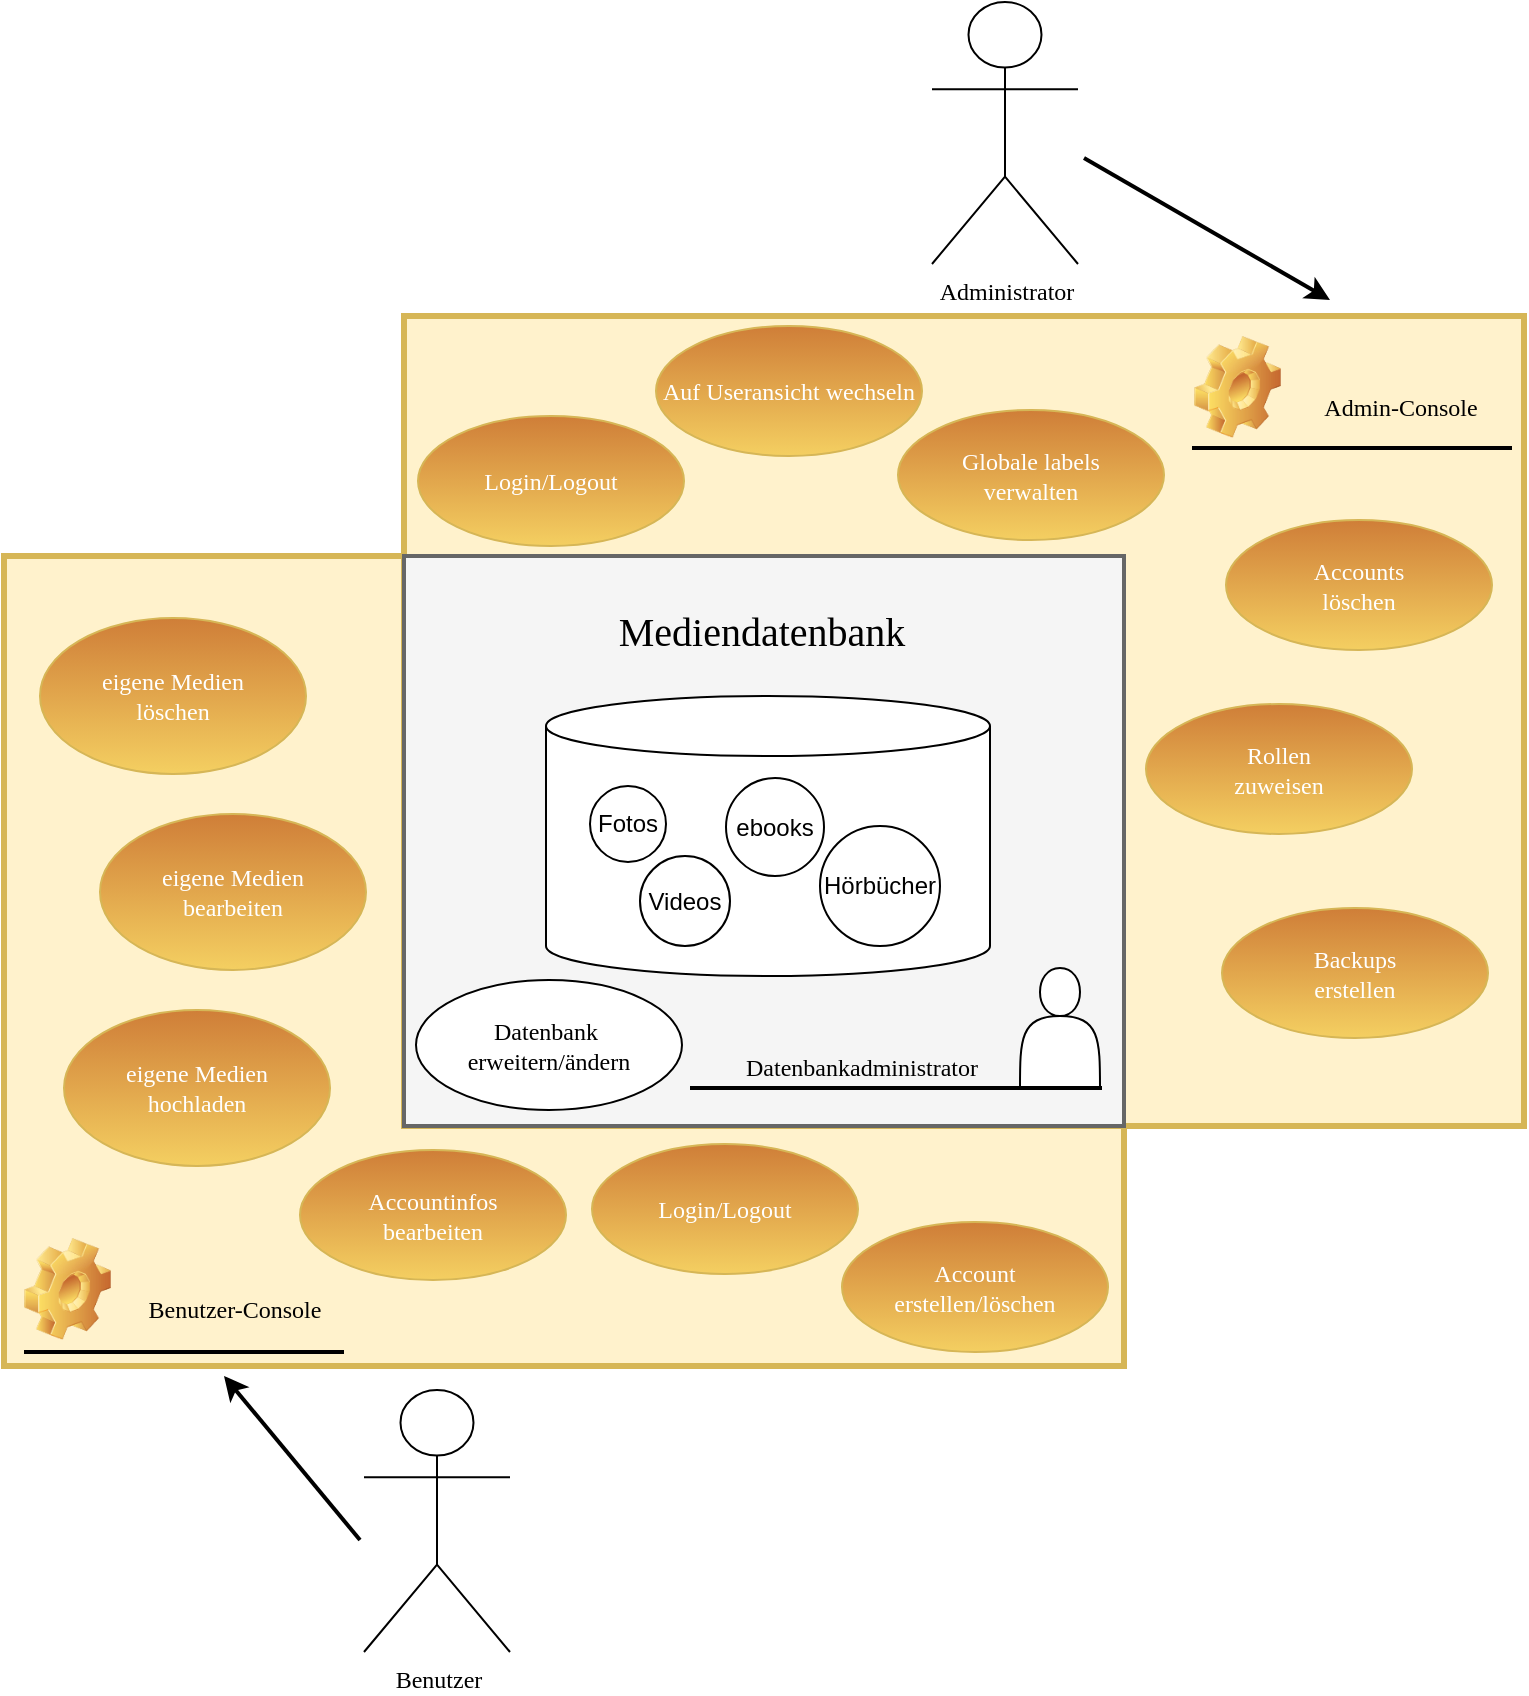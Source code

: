 <mxfile version="24.7.7">
  <diagram name="Seite-1" id="HQzO5pRULUTzb1tgtNNG">
    <mxGraphModel dx="983" dy="540" grid="1" gridSize="1" guides="1" tooltips="1" connect="1" arrows="1" fold="1" page="1" pageScale="1" pageWidth="827" pageHeight="1169" math="0" shadow="0">
      <root>
        <mxCell id="0" />
        <mxCell id="1" parent="0" />
        <mxCell id="Uc_VE7qQ3ab0Csla3HDv-3" value="" style="rounded=0;whiteSpace=wrap;html=1;fillColor=#fff2cc;strokeColor=#d6b656;strokeWidth=3;" vertex="1" parent="1">
          <mxGeometry x="40" y="360" width="560" height="405" as="geometry" />
        </mxCell>
        <mxCell id="Uc_VE7qQ3ab0Csla3HDv-4" value="" style="rounded=0;whiteSpace=wrap;html=1;fillColor=#fff2cc;strokeColor=#d6b656;strokeWidth=3;" vertex="1" parent="1">
          <mxGeometry x="240" y="240" width="560" height="405" as="geometry" />
        </mxCell>
        <mxCell id="Uc_VE7qQ3ab0Csla3HDv-6" value="" style="rounded=0;whiteSpace=wrap;html=1;fillColor=#f5f5f5;fontColor=#333333;strokeColor=#666666;strokeWidth=2;" vertex="1" parent="1">
          <mxGeometry x="240" y="360" width="360" height="285" as="geometry" />
        </mxCell>
        <mxCell id="Uc_VE7qQ3ab0Csla3HDv-11" value="" style="shape=image;html=1;verticalLabelPosition=bottom;verticalAlign=top;imageAspect=1;aspect=fixed;image=img/clipart/Gear_128x128.png" vertex="1" parent="1">
          <mxGeometry x="635" y="250" width="43.48" height="51" as="geometry" />
        </mxCell>
        <mxCell id="Uc_VE7qQ3ab0Csla3HDv-15" value="" style="line;strokeWidth=2;html=1;" vertex="1" parent="1">
          <mxGeometry x="50" y="753" width="160" height="10" as="geometry" />
        </mxCell>
        <mxCell id="Uc_VE7qQ3ab0Csla3HDv-16" value="" style="line;strokeWidth=2;html=1;" vertex="1" parent="1">
          <mxGeometry x="634" y="301" width="160" height="10" as="geometry" />
        </mxCell>
        <mxCell id="Uc_VE7qQ3ab0Csla3HDv-17" value="" style="shape=image;html=1;verticalLabelPosition=bottom;verticalAlign=top;imageAspect=1;aspect=fixed;image=img/clipart/Gear_128x128.png" vertex="1" parent="1">
          <mxGeometry x="50.0" y="701" width="43.48" height="51" as="geometry" />
        </mxCell>
        <mxCell id="Uc_VE7qQ3ab0Csla3HDv-18" value="&lt;font face=&quot;Verdana&quot;&gt;Administrator&lt;/font&gt;" style="shape=umlActor;verticalLabelPosition=bottom;verticalAlign=top;html=1;outlineConnect=0;" vertex="1" parent="1">
          <mxGeometry x="504" y="83" width="73" height="131" as="geometry" />
        </mxCell>
        <mxCell id="Uc_VE7qQ3ab0Csla3HDv-20" value="&lt;font face=&quot;Verdana&quot;&gt;Benutzer&lt;/font&gt;" style="shape=umlActor;verticalLabelPosition=bottom;verticalAlign=top;html=1;outlineConnect=0;" vertex="1" parent="1">
          <mxGeometry x="220" y="777" width="73" height="131" as="geometry" />
        </mxCell>
        <mxCell id="Uc_VE7qQ3ab0Csla3HDv-21" value="Benutzer-Console" style="text;html=1;align=center;verticalAlign=middle;whiteSpace=wrap;rounded=0;fontFamily=Verdana;" vertex="1" parent="1">
          <mxGeometry x="101" y="718" width="109" height="38" as="geometry" />
        </mxCell>
        <mxCell id="Uc_VE7qQ3ab0Csla3HDv-22" value="Admin-Console" style="text;html=1;align=center;verticalAlign=middle;whiteSpace=wrap;rounded=0;fontFamily=Verdana;" vertex="1" parent="1">
          <mxGeometry x="684" y="267" width="109" height="38" as="geometry" />
        </mxCell>
        <mxCell id="Uc_VE7qQ3ab0Csla3HDv-25" value="&lt;font style=&quot;font-size: 20px;&quot;&gt;Mediendatenbank&lt;/font&gt;" style="text;html=1;align=center;verticalAlign=middle;whiteSpace=wrap;rounded=0;fontSize=17;fontFamily=Verdana;" vertex="1" parent="1">
          <mxGeometry x="251" y="368" width="336" height="59" as="geometry" />
        </mxCell>
        <mxCell id="Uc_VE7qQ3ab0Csla3HDv-26" value="" style="shape=actor;whiteSpace=wrap;html=1;" vertex="1" parent="1">
          <mxGeometry x="548" y="566" width="40" height="60" as="geometry" />
        </mxCell>
        <mxCell id="Uc_VE7qQ3ab0Csla3HDv-27" value="Datenbankadministrator" style="text;html=1;align=center;verticalAlign=middle;whiteSpace=wrap;rounded=0;fontFamily=Verdana;" vertex="1" parent="1">
          <mxGeometry x="391" y="601" width="156" height="30" as="geometry" />
        </mxCell>
        <mxCell id="Uc_VE7qQ3ab0Csla3HDv-28" value="" style="line;strokeWidth=2;html=1;" vertex="1" parent="1">
          <mxGeometry x="383" y="621" width="206" height="10" as="geometry" />
        </mxCell>
        <mxCell id="Uc_VE7qQ3ab0Csla3HDv-32" value="" style="shape=cylinder3;whiteSpace=wrap;html=1;boundedLbl=1;backgroundOutline=1;size=15;" vertex="1" parent="1">
          <mxGeometry x="311" y="430" width="222" height="140" as="geometry" />
        </mxCell>
        <mxCell id="Uc_VE7qQ3ab0Csla3HDv-33" value="Fotos" style="ellipse;whiteSpace=wrap;html=1;aspect=fixed;" vertex="1" parent="1">
          <mxGeometry x="333" y="475" width="38" height="38" as="geometry" />
        </mxCell>
        <mxCell id="Uc_VE7qQ3ab0Csla3HDv-34" value="Videos" style="ellipse;whiteSpace=wrap;html=1;aspect=fixed;" vertex="1" parent="1">
          <mxGeometry x="358" y="510" width="45" height="45" as="geometry" />
        </mxCell>
        <mxCell id="Uc_VE7qQ3ab0Csla3HDv-35" value="ebooks" style="ellipse;whiteSpace=wrap;html=1;aspect=fixed;" vertex="1" parent="1">
          <mxGeometry x="401" y="471" width="49" height="49" as="geometry" />
        </mxCell>
        <mxCell id="Uc_VE7qQ3ab0Csla3HDv-36" value="Hörbücher" style="ellipse;whiteSpace=wrap;html=1;aspect=fixed;" vertex="1" parent="1">
          <mxGeometry x="448" y="495" width="60" height="60" as="geometry" />
        </mxCell>
        <mxCell id="Uc_VE7qQ3ab0Csla3HDv-39" value="Account&lt;br style=&quot;font-size: 12px;&quot;&gt;erstellen/löschen" style="ellipse;whiteSpace=wrap;html=1;fillColor=#cf7e38;strokeColor=#d6b656;gradientColor=#f4cf61;fontColor=#FFFFFF;fontFamily=Verdana;fontSize=12;" vertex="1" parent="1">
          <mxGeometry x="459" y="693" width="133" height="65" as="geometry" />
        </mxCell>
        <mxCell id="Uc_VE7qQ3ab0Csla3HDv-42" value="Login/Logout" style="ellipse;whiteSpace=wrap;html=1;fillColor=#cf7e38;strokeColor=#d6b656;gradientColor=#f4cf61;fontColor=#FFFFFF;fontFamily=Verdana;fontSize=12;" vertex="1" parent="1">
          <mxGeometry x="334" y="654" width="133" height="65" as="geometry" />
        </mxCell>
        <mxCell id="Uc_VE7qQ3ab0Csla3HDv-43" value="Accountinfos&lt;br&gt;bearbeiten" style="ellipse;whiteSpace=wrap;html=1;fillColor=#cf7e38;strokeColor=#d6b656;gradientColor=#f4cf61;fontColor=#FFFFFF;fontFamily=Verdana;fontSize=12;" vertex="1" parent="1">
          <mxGeometry x="188" y="657" width="133" height="65" as="geometry" />
        </mxCell>
        <mxCell id="Uc_VE7qQ3ab0Csla3HDv-44" value="eigene Medien&lt;br&gt;hochladen" style="ellipse;whiteSpace=wrap;html=1;fillColor=#cf7e38;strokeColor=#d6b656;gradientColor=#f4cf61;fontColor=#FFFFFF;fontFamily=Verdana;fontSize=12;" vertex="1" parent="1">
          <mxGeometry x="70" y="587" width="133" height="78" as="geometry" />
        </mxCell>
        <mxCell id="Uc_VE7qQ3ab0Csla3HDv-46" value="eigene Medien&lt;br&gt;bearbeiten" style="ellipse;whiteSpace=wrap;html=1;fillColor=#cf7e38;strokeColor=#d6b656;gradientColor=#f4cf61;fontColor=#FFFFFF;fontFamily=Verdana;fontSize=12;" vertex="1" parent="1">
          <mxGeometry x="88" y="489" width="133" height="78" as="geometry" />
        </mxCell>
        <mxCell id="Uc_VE7qQ3ab0Csla3HDv-47" value="eigene Medien&lt;br&gt;löschen" style="ellipse;whiteSpace=wrap;html=1;fillColor=#cf7e38;strokeColor=#d6b656;gradientColor=#f4cf61;fontColor=#FFFFFF;fontFamily=Verdana;fontSize=12;" vertex="1" parent="1">
          <mxGeometry x="58" y="391" width="133" height="78" as="geometry" />
        </mxCell>
        <mxCell id="Uc_VE7qQ3ab0Csla3HDv-49" value="Accounts&lt;br style=&quot;font-size: 12px;&quot;&gt;löschen" style="ellipse;whiteSpace=wrap;html=1;fillColor=#cf7e38;strokeColor=#d6b656;gradientColor=#f4cf61;fontColor=#FFFFFF;fontFamily=Verdana;fontSize=12;" vertex="1" parent="1">
          <mxGeometry x="651" y="342" width="133" height="65" as="geometry" />
        </mxCell>
        <mxCell id="Uc_VE7qQ3ab0Csla3HDv-50" value="Login/Logout" style="ellipse;whiteSpace=wrap;html=1;fillColor=#cf7e38;strokeColor=#d6b656;gradientColor=#f4cf61;fontColor=#FFFFFF;fontFamily=Verdana;fontSize=12;" vertex="1" parent="1">
          <mxGeometry x="247" y="290" width="133" height="65" as="geometry" />
        </mxCell>
        <mxCell id="Uc_VE7qQ3ab0Csla3HDv-52" value="Datenbank&amp;nbsp;&lt;br&gt;erweitern/ändern" style="ellipse;whiteSpace=wrap;html=1;fillColor=#FFFFFF;strokeColor=#000000;gradientColor=#FFFFFF;fontColor=#000000;fontFamily=Verdana;fontSize=12;" vertex="1" parent="1">
          <mxGeometry x="246" y="572" width="133" height="65" as="geometry" />
        </mxCell>
        <mxCell id="Uc_VE7qQ3ab0Csla3HDv-53" value="Backups&lt;br&gt;erstellen" style="ellipse;whiteSpace=wrap;html=1;fillColor=#cf7e38;strokeColor=#d6b656;gradientColor=#f4cf61;fontColor=#FFFFFF;fontFamily=Verdana;fontSize=12;" vertex="1" parent="1">
          <mxGeometry x="649" y="536" width="133" height="65" as="geometry" />
        </mxCell>
        <mxCell id="Uc_VE7qQ3ab0Csla3HDv-57" value="Rollen &lt;br&gt;zuweisen" style="ellipse;whiteSpace=wrap;html=1;fillColor=#cf7e38;strokeColor=#d6b656;gradientColor=#f4cf61;fontColor=#FFFFFF;fontFamily=Verdana;fontSize=12;" vertex="1" parent="1">
          <mxGeometry x="611" y="434" width="133" height="65" as="geometry" />
        </mxCell>
        <mxCell id="Uc_VE7qQ3ab0Csla3HDv-58" value="Globale labels&lt;br&gt;verwalten" style="ellipse;whiteSpace=wrap;html=1;fillColor=#cf7e38;strokeColor=#d6b656;gradientColor=#f4cf61;fontColor=#FFFFFF;fontFamily=Verdana;fontSize=12;" vertex="1" parent="1">
          <mxGeometry x="487" y="287" width="133" height="65" as="geometry" />
        </mxCell>
        <mxCell id="Uc_VE7qQ3ab0Csla3HDv-60" value="" style="endArrow=classic;html=1;rounded=0;strokeWidth=2;" edge="1" parent="1">
          <mxGeometry width="50" height="50" relative="1" as="geometry">
            <mxPoint x="218" y="852" as="sourcePoint" />
            <mxPoint x="150" y="770" as="targetPoint" />
          </mxGeometry>
        </mxCell>
        <mxCell id="Uc_VE7qQ3ab0Csla3HDv-61" value="" style="endArrow=classic;html=1;rounded=0;strokeWidth=2;" edge="1" parent="1">
          <mxGeometry width="50" height="50" relative="1" as="geometry">
            <mxPoint x="580" y="161" as="sourcePoint" />
            <mxPoint x="703" y="232" as="targetPoint" />
          </mxGeometry>
        </mxCell>
        <mxCell id="Uc_VE7qQ3ab0Csla3HDv-62" value="Auf Useransicht wechseln" style="ellipse;whiteSpace=wrap;html=1;fillColor=#cf7e38;strokeColor=#d6b656;gradientColor=#f4cf61;fontColor=#FFFFFF;fontFamily=Verdana;fontSize=12;" vertex="1" parent="1">
          <mxGeometry x="366" y="245" width="133" height="65" as="geometry" />
        </mxCell>
      </root>
    </mxGraphModel>
  </diagram>
</mxfile>
